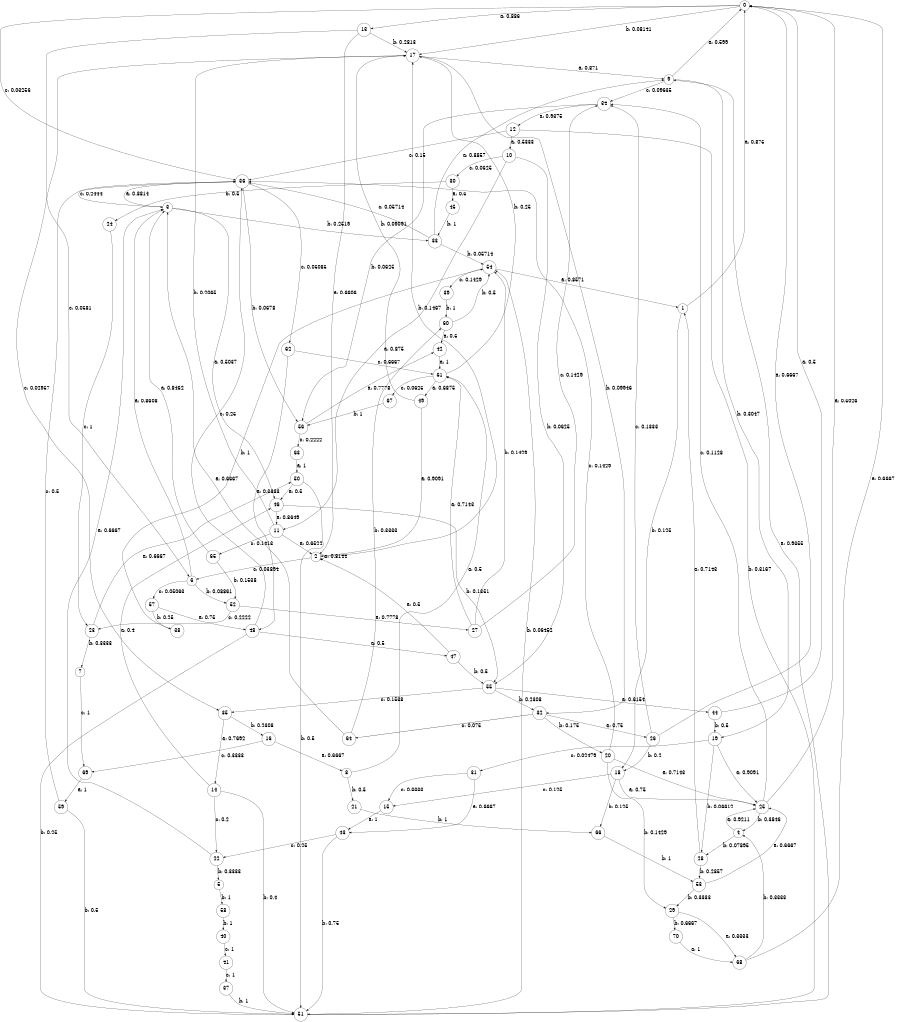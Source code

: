 digraph "d7-300nw-t0-cen-SML" {
size = "6,8.5";
ratio = "fill";
node [shape = circle];
node [fontsize = 24];
edge [fontsize = 24];
0 -> 13 [label = "a: 0.886    "];
0 -> 17 [label = "b: 0.08141  "];
0 -> 36 [label = "c: 0.03256  "];
1 -> 0 [label = "a: 0.875    "];
1 -> 18 [label = "b: 0.125    "];
2 -> 2 [label = "a: 0.8144   "];
2 -> 17 [label = "b: 0.1467   "];
2 -> 6 [label = "c: 0.03894  "];
3 -> 46 [label = "a: 0.5037   "];
3 -> 33 [label = "b: 0.2519   "];
3 -> 36 [label = "c: 0.2444   "];
4 -> 25 [label = "a: 0.9211   "];
4 -> 28 [label = "b: 0.07895  "];
5 -> 58 [label = "b: 1        "];
6 -> 3 [label = "a: 0.8608   "];
6 -> 52 [label = "b: 0.08861  "];
6 -> 57 [label = "c: 0.05063  "];
7 -> 69 [label = "c: 1        "];
8 -> 61 [label = "a: 0.5      "];
8 -> 21 [label = "b: 0.5      "];
9 -> 0 [label = "a: 0.599    "];
9 -> 19 [label = "b: 0.3047   "];
9 -> 34 [label = "c: 0.09635  "];
10 -> 11 [label = "a: 0.875    "];
10 -> 55 [label = "b: 0.0625   "];
10 -> 30 [label = "c: 0.0625   "];
11 -> 2 [label = "a: 0.6522   "];
11 -> 17 [label = "b: 0.2065   "];
11 -> 65 [label = "c: 0.1413   "];
12 -> 10 [label = "a: 0.5333   "];
12 -> 51 [label = "b: 0.3167   "];
12 -> 36 [label = "c: 0.15     "];
13 -> 2 [label = "a: 0.6606   "];
13 -> 17 [label = "b: 0.2813   "];
13 -> 6 [label = "c: 0.0581   "];
14 -> 46 [label = "a: 0.4      "];
14 -> 51 [label = "b: 0.4      "];
14 -> 22 [label = "c: 0.2      "];
15 -> 43 [label = "a: 1        "];
16 -> 8 [label = "a: 0.6667   "];
16 -> 69 [label = "c: 0.3333   "];
17 -> 9 [label = "a: 0.871    "];
17 -> 32 [label = "b: 0.09946  "];
17 -> 35 [label = "c: 0.02957  "];
18 -> 25 [label = "a: 0.75     "];
18 -> 66 [label = "b: 0.125    "];
18 -> 15 [label = "c: 0.125    "];
19 -> 25 [label = "a: 0.9091   "];
19 -> 28 [label = "b: 0.06612  "];
19 -> 31 [label = "c: 0.02479  "];
20 -> 25 [label = "a: 0.7143   "];
20 -> 29 [label = "b: 0.1429   "];
20 -> 36 [label = "c: 0.1429   "];
21 -> 66 [label = "b: 1        "];
22 -> 3 [label = "a: 0.6667   "];
22 -> 5 [label = "b: 0.3333   "];
23 -> 50 [label = "a: 0.6667   "];
23 -> 7 [label = "b: 0.3333   "];
24 -> 23 [label = "c: 1        "];
25 -> 0 [label = "a: 0.5026   "];
25 -> 4 [label = "b: 0.3846   "];
25 -> 34 [label = "c: 0.1128   "];
26 -> 0 [label = "a: 0.6667   "];
26 -> 18 [label = "b: 0.2      "];
26 -> 34 [label = "c: 0.1333   "];
27 -> 61 [label = "a: 0.7143   "];
27 -> 54 [label = "b: 0.1429   "];
27 -> 34 [label = "c: 0.1429   "];
28 -> 1 [label = "a: 0.7143   "];
28 -> 53 [label = "b: 0.2857   "];
29 -> 68 [label = "a: 0.3333   "];
29 -> 70 [label = "b: 0.6667   "];
30 -> 45 [label = "a: 0.5      "];
30 -> 24 [label = "b: 0.5      "];
31 -> 43 [label = "a: 0.6667   "];
31 -> 15 [label = "c: 0.3333   "];
32 -> 26 [label = "a: 0.75     "];
32 -> 20 [label = "b: 0.175    "];
32 -> 64 [label = "c: 0.075    "];
33 -> 9 [label = "a: 0.8857   "];
33 -> 54 [label = "b: 0.05714  "];
33 -> 36 [label = "c: 0.05714  "];
34 -> 12 [label = "a: 0.9375   "];
34 -> 56 [label = "b: 0.0625   "];
35 -> 14 [label = "a: 0.7692   "];
35 -> 16 [label = "b: 0.2308   "];
36 -> 3 [label = "a: 0.8814   "];
36 -> 56 [label = "b: 0.0678   "];
36 -> 62 [label = "c: 0.05085  "];
37 -> 51 [label = "b: 1        "];
38 -> 54 [label = "b: 1        "];
39 -> 60 [label = "b: 1        "];
40 -> 41 [label = "c: 1        "];
41 -> 37 [label = "c: 1        "];
42 -> 61 [label = "a: 1        "];
43 -> 51 [label = "b: 0.75     "];
43 -> 22 [label = "c: 0.25     "];
44 -> 0 [label = "a: 0.5      "];
44 -> 19 [label = "b: 0.5      "];
45 -> 33 [label = "b: 1        "];
46 -> 11 [label = "a: 0.8649   "];
46 -> 55 [label = "b: 0.1351   "];
47 -> 2 [label = "a: 0.5      "];
47 -> 55 [label = "b: 0.5      "];
48 -> 47 [label = "a: 0.5      "];
48 -> 51 [label = "b: 0.25     "];
48 -> 36 [label = "c: 0.25     "];
49 -> 2 [label = "a: 0.9091   "];
49 -> 17 [label = "b: 0.09091  "];
50 -> 46 [label = "a: 0.5      "];
50 -> 51 [label = "b: 0.5      "];
51 -> 9 [label = "a: 0.9355   "];
51 -> 54 [label = "b: 0.06452  "];
52 -> 27 [label = "a: 0.7778   "];
52 -> 23 [label = "c: 0.2222   "];
53 -> 25 [label = "a: 0.6667   "];
53 -> 29 [label = "b: 0.3333   "];
54 -> 1 [label = "a: 0.8571   "];
54 -> 39 [label = "c: 0.1429   "];
55 -> 44 [label = "a: 0.6154   "];
55 -> 32 [label = "b: 0.2308   "];
55 -> 35 [label = "c: 0.1538   "];
56 -> 42 [label = "a: 0.7778   "];
56 -> 63 [label = "c: 0.2222   "];
57 -> 48 [label = "a: 0.75     "];
57 -> 38 [label = "b: 0.25     "];
58 -> 40 [label = "b: 1        "];
59 -> 51 [label = "b: 0.5      "];
59 -> 36 [label = "c: 0.5      "];
60 -> 42 [label = "a: 0.5      "];
60 -> 54 [label = "b: 0.5      "];
61 -> 49 [label = "a: 0.6875   "];
61 -> 17 [label = "b: 0.25     "];
61 -> 67 [label = "c: 0.0625   "];
62 -> 48 [label = "a: 0.3333   "];
62 -> 61 [label = "c: 0.6667   "];
63 -> 50 [label = "a: 1        "];
64 -> 3 [label = "a: 0.6667   "];
64 -> 60 [label = "b: 0.3333   "];
65 -> 3 [label = "a: 0.8462   "];
65 -> 52 [label = "b: 0.1538   "];
66 -> 53 [label = "b: 1        "];
67 -> 56 [label = "b: 1        "];
68 -> 0 [label = "a: 0.6667   "];
68 -> 4 [label = "b: 0.3333   "];
69 -> 59 [label = "a: 1        "];
70 -> 68 [label = "a: 1        "];
}
